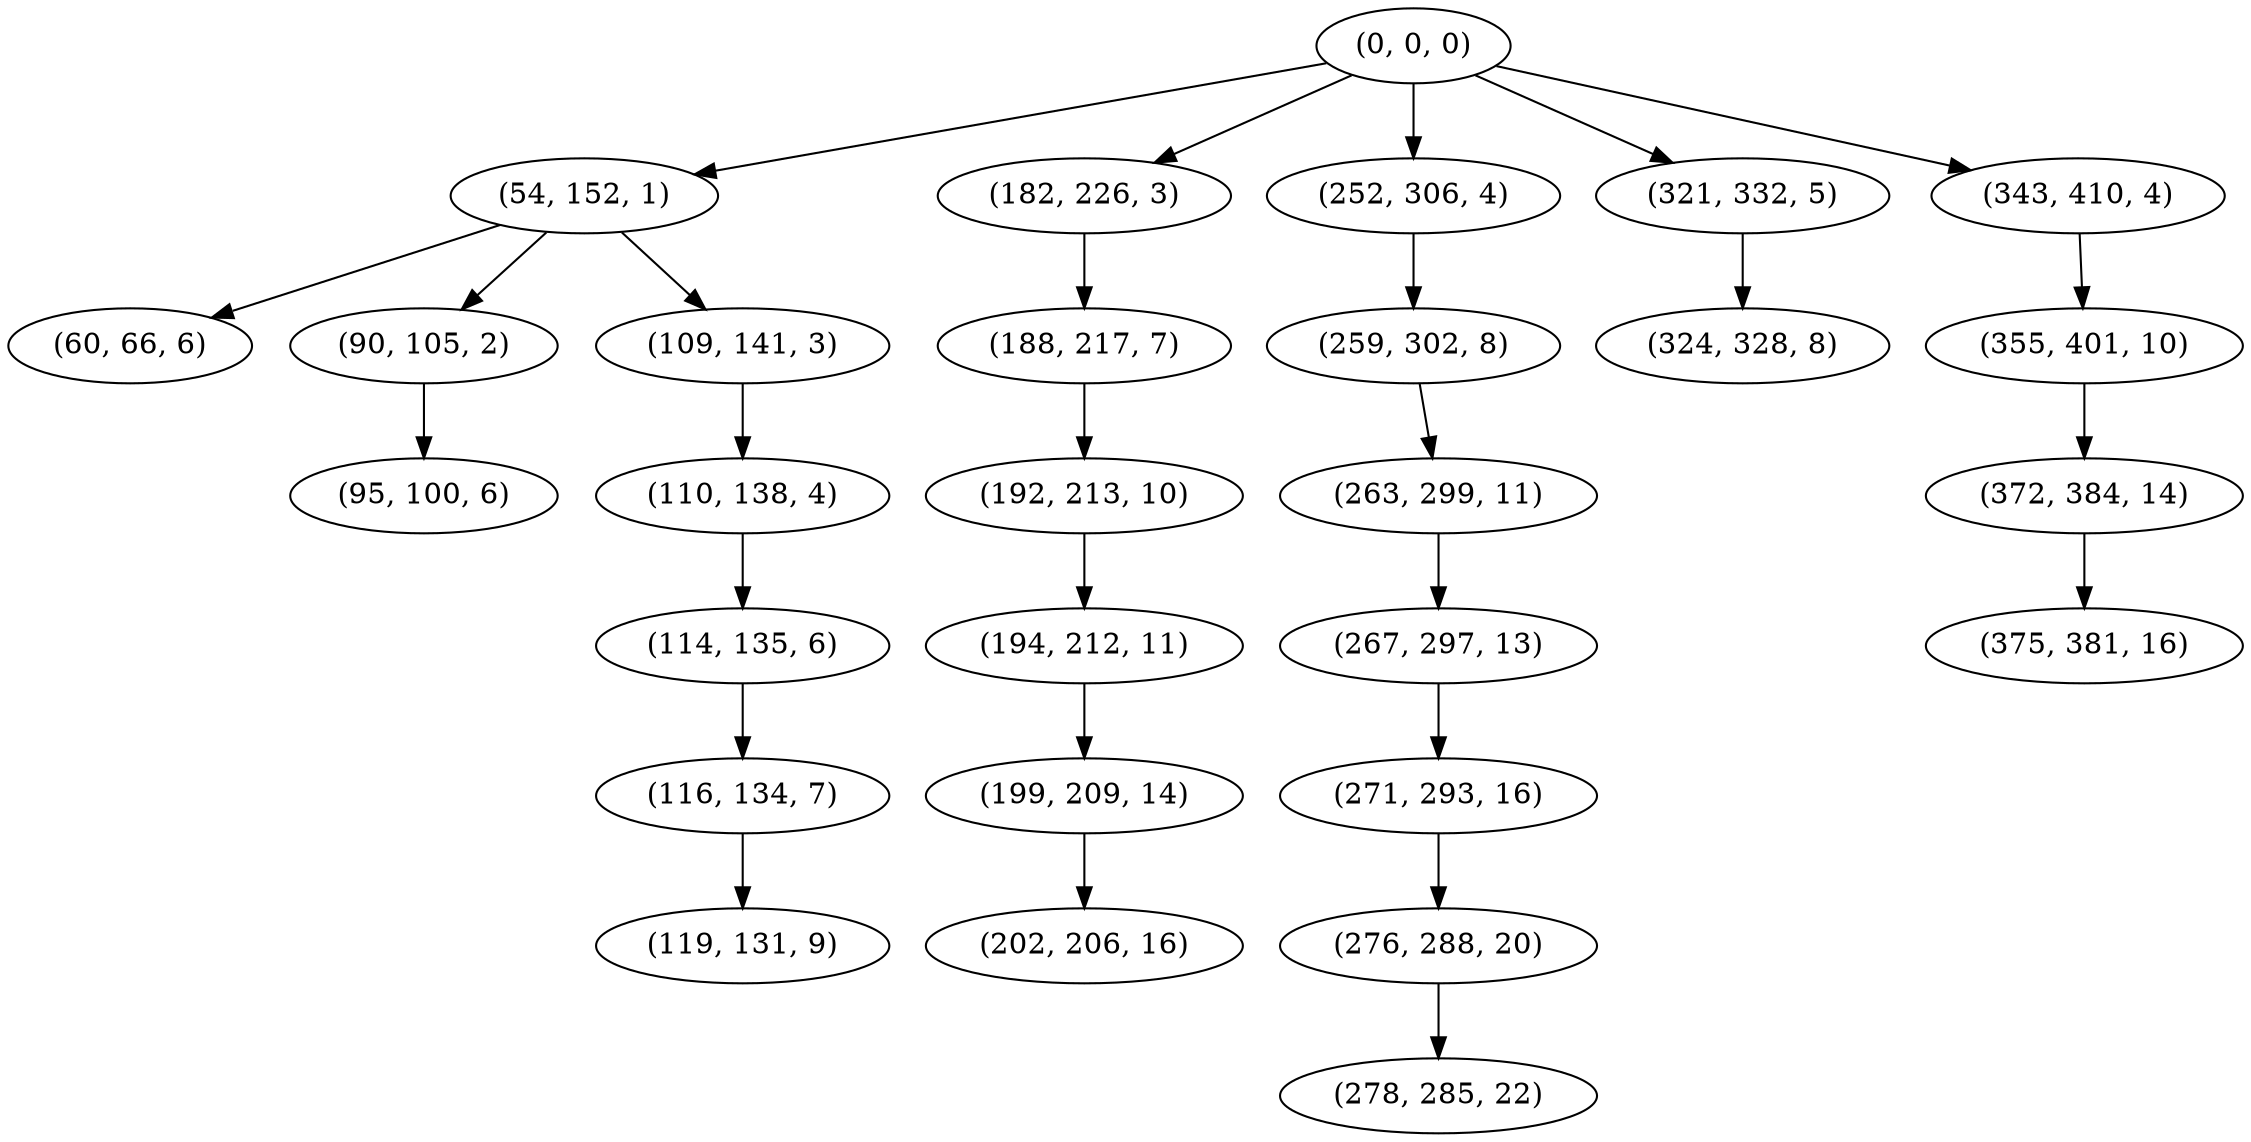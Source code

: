 digraph tree {
    "(0, 0, 0)";
    "(54, 152, 1)";
    "(60, 66, 6)";
    "(90, 105, 2)";
    "(95, 100, 6)";
    "(109, 141, 3)";
    "(110, 138, 4)";
    "(114, 135, 6)";
    "(116, 134, 7)";
    "(119, 131, 9)";
    "(182, 226, 3)";
    "(188, 217, 7)";
    "(192, 213, 10)";
    "(194, 212, 11)";
    "(199, 209, 14)";
    "(202, 206, 16)";
    "(252, 306, 4)";
    "(259, 302, 8)";
    "(263, 299, 11)";
    "(267, 297, 13)";
    "(271, 293, 16)";
    "(276, 288, 20)";
    "(278, 285, 22)";
    "(321, 332, 5)";
    "(324, 328, 8)";
    "(343, 410, 4)";
    "(355, 401, 10)";
    "(372, 384, 14)";
    "(375, 381, 16)";
    "(0, 0, 0)" -> "(54, 152, 1)";
    "(0, 0, 0)" -> "(182, 226, 3)";
    "(0, 0, 0)" -> "(252, 306, 4)";
    "(0, 0, 0)" -> "(321, 332, 5)";
    "(0, 0, 0)" -> "(343, 410, 4)";
    "(54, 152, 1)" -> "(60, 66, 6)";
    "(54, 152, 1)" -> "(90, 105, 2)";
    "(54, 152, 1)" -> "(109, 141, 3)";
    "(90, 105, 2)" -> "(95, 100, 6)";
    "(109, 141, 3)" -> "(110, 138, 4)";
    "(110, 138, 4)" -> "(114, 135, 6)";
    "(114, 135, 6)" -> "(116, 134, 7)";
    "(116, 134, 7)" -> "(119, 131, 9)";
    "(182, 226, 3)" -> "(188, 217, 7)";
    "(188, 217, 7)" -> "(192, 213, 10)";
    "(192, 213, 10)" -> "(194, 212, 11)";
    "(194, 212, 11)" -> "(199, 209, 14)";
    "(199, 209, 14)" -> "(202, 206, 16)";
    "(252, 306, 4)" -> "(259, 302, 8)";
    "(259, 302, 8)" -> "(263, 299, 11)";
    "(263, 299, 11)" -> "(267, 297, 13)";
    "(267, 297, 13)" -> "(271, 293, 16)";
    "(271, 293, 16)" -> "(276, 288, 20)";
    "(276, 288, 20)" -> "(278, 285, 22)";
    "(321, 332, 5)" -> "(324, 328, 8)";
    "(343, 410, 4)" -> "(355, 401, 10)";
    "(355, 401, 10)" -> "(372, 384, 14)";
    "(372, 384, 14)" -> "(375, 381, 16)";
}
